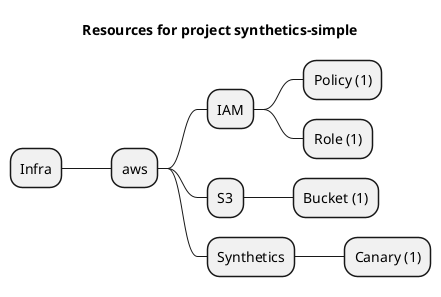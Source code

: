 @startmindmap
title Resources for project synthetics-simple
skinparam monochrome true
+ Infra
++ aws
+++ IAM
++++ Policy (1)
++++ Role (1)
+++ S3
++++ Bucket (1)
+++ Synthetics
++++ Canary (1)
@endmindmap